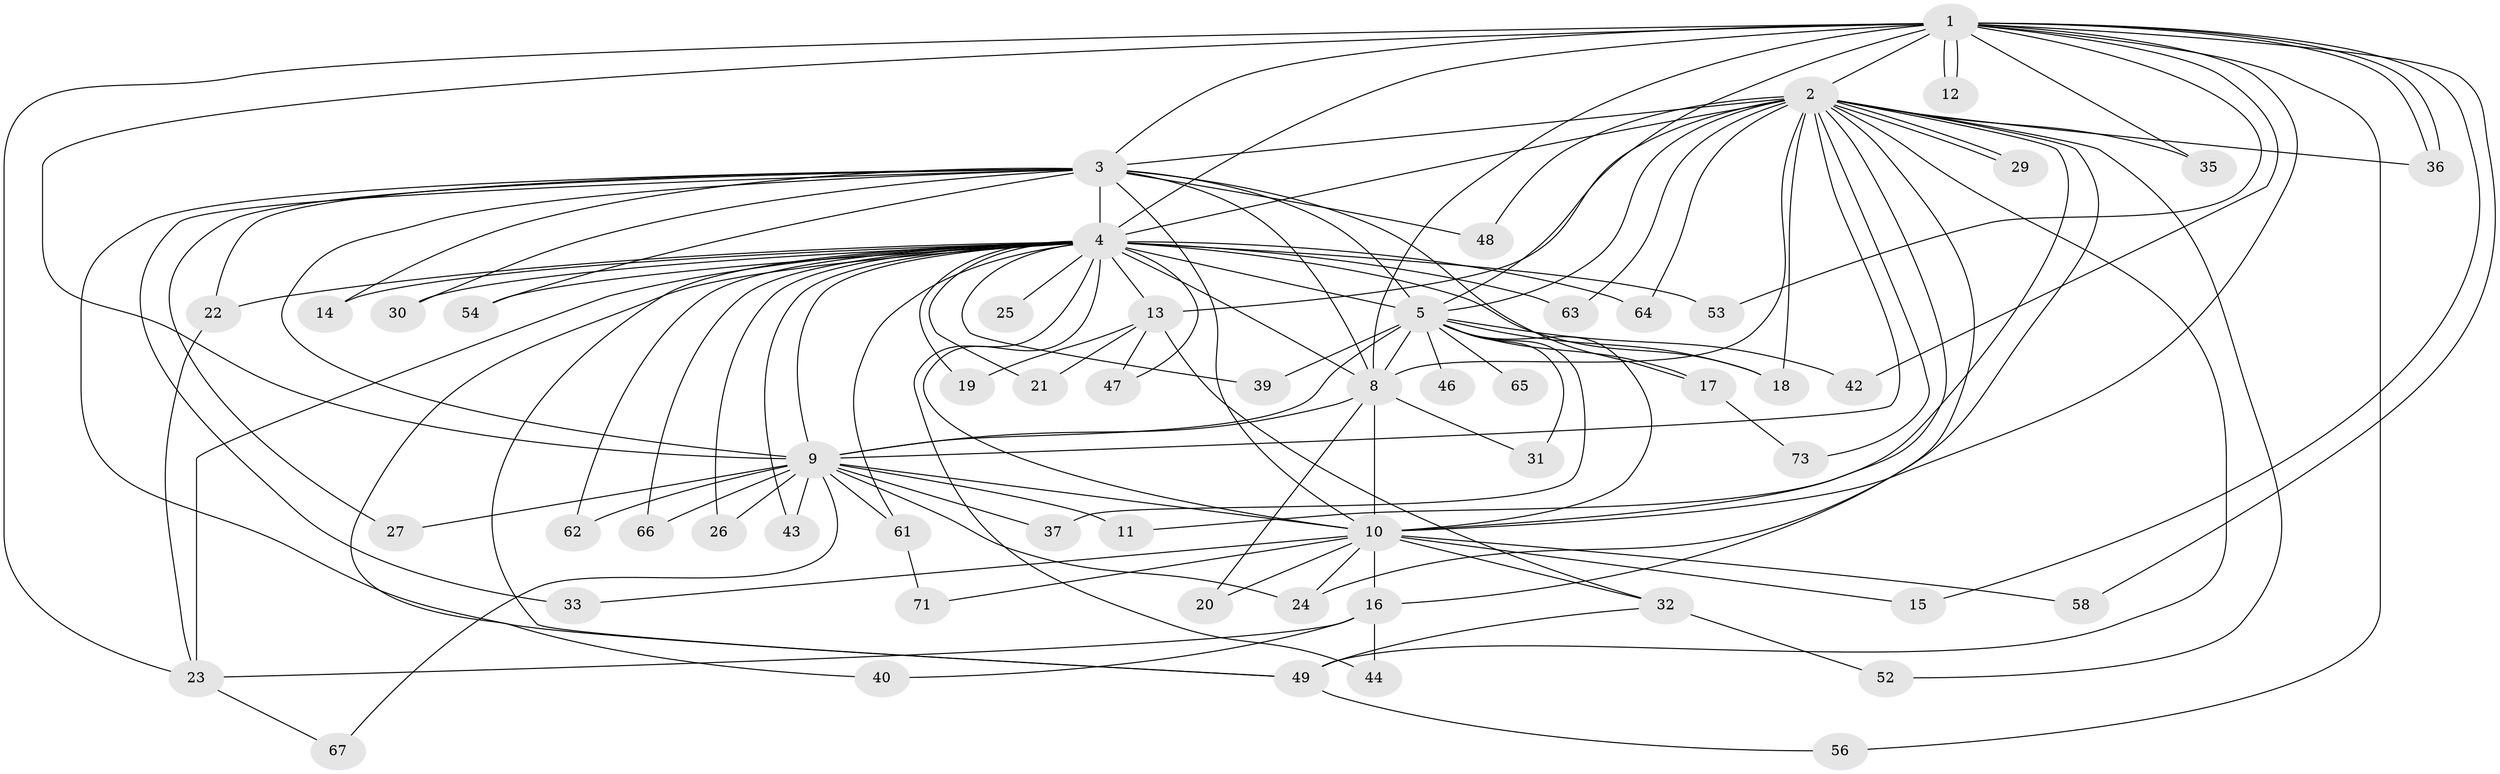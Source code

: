 // original degree distribution, {22: 0.0136986301369863, 27: 0.0136986301369863, 19: 0.0273972602739726, 16: 0.0136986301369863, 14: 0.0273972602739726, 29: 0.0136986301369863, 12: 0.0136986301369863, 20: 0.0136986301369863, 2: 0.6438356164383562, 6: 0.0136986301369863, 5: 0.0136986301369863, 3: 0.1506849315068493, 4: 0.0410958904109589}
// Generated by graph-tools (version 1.1) at 2025/11/02/27/25 16:11:07]
// undirected, 56 vertices, 128 edges
graph export_dot {
graph [start="1"]
  node [color=gray90,style=filled];
  1 [super="+55"];
  2 [super="+60"];
  3 [super="+41"];
  4 [super="+7"];
  5 [super="+6"];
  8 [super="+72"];
  9 [super="+68"];
  10 [super="+45"];
  11;
  12;
  13 [super="+38"];
  14;
  15;
  16;
  17;
  18 [super="+57"];
  19;
  20;
  21;
  22 [super="+51"];
  23 [super="+28"];
  24 [super="+34"];
  25;
  26;
  27;
  29;
  30;
  31;
  32 [super="+70"];
  33;
  35;
  36 [super="+59"];
  37;
  39;
  40;
  42;
  43;
  44;
  46;
  47 [super="+69"];
  48;
  49 [super="+50"];
  52;
  53;
  54;
  56;
  58;
  61;
  62;
  63;
  64;
  65;
  66;
  67;
  71;
  73;
  1 -- 2;
  1 -- 3;
  1 -- 4 [weight=3];
  1 -- 5 [weight=2];
  1 -- 8;
  1 -- 9;
  1 -- 10 [weight=2];
  1 -- 12;
  1 -- 12;
  1 -- 15;
  1 -- 23;
  1 -- 35;
  1 -- 36;
  1 -- 36;
  1 -- 42;
  1 -- 53;
  1 -- 56;
  1 -- 58;
  2 -- 3;
  2 -- 4 [weight=2];
  2 -- 5 [weight=2];
  2 -- 8;
  2 -- 9 [weight=2];
  2 -- 10;
  2 -- 11;
  2 -- 13;
  2 -- 16;
  2 -- 18;
  2 -- 24;
  2 -- 29;
  2 -- 29;
  2 -- 35;
  2 -- 48;
  2 -- 52;
  2 -- 63;
  2 -- 64;
  2 -- 73;
  2 -- 49;
  2 -- 36;
  3 -- 4 [weight=2];
  3 -- 5 [weight=2];
  3 -- 8;
  3 -- 9;
  3 -- 10;
  3 -- 14;
  3 -- 17;
  3 -- 22;
  3 -- 27;
  3 -- 30;
  3 -- 33 [weight=2];
  3 -- 48;
  3 -- 49;
  3 -- 54;
  4 -- 5 [weight=4];
  4 -- 8 [weight=2];
  4 -- 9 [weight=2];
  4 -- 10 [weight=2];
  4 -- 13 [weight=2];
  4 -- 26;
  4 -- 30;
  4 -- 43;
  4 -- 44;
  4 -- 62;
  4 -- 66;
  4 -- 64;
  4 -- 14;
  4 -- 19;
  4 -- 21;
  4 -- 22;
  4 -- 23;
  4 -- 25;
  4 -- 39;
  4 -- 40;
  4 -- 47 [weight=2];
  4 -- 49;
  4 -- 53;
  4 -- 54;
  4 -- 61;
  4 -- 63;
  4 -- 18;
  5 -- 8 [weight=2];
  5 -- 9 [weight=2];
  5 -- 10 [weight=2];
  5 -- 17;
  5 -- 31;
  5 -- 39;
  5 -- 42;
  5 -- 65 [weight=2];
  5 -- 37;
  5 -- 46;
  5 -- 18;
  8 -- 9;
  8 -- 10 [weight=2];
  8 -- 20;
  8 -- 31;
  9 -- 10;
  9 -- 11;
  9 -- 24;
  9 -- 26;
  9 -- 27;
  9 -- 37;
  9 -- 43;
  9 -- 61;
  9 -- 62;
  9 -- 66;
  9 -- 67;
  10 -- 15;
  10 -- 16;
  10 -- 20;
  10 -- 32;
  10 -- 33;
  10 -- 58;
  10 -- 71;
  10 -- 24;
  13 -- 19;
  13 -- 21;
  13 -- 32;
  13 -- 47;
  16 -- 40;
  16 -- 44;
  16 -- 23;
  17 -- 73;
  22 -- 23;
  23 -- 67;
  32 -- 52;
  32 -- 49;
  49 -- 56;
  61 -- 71;
}

